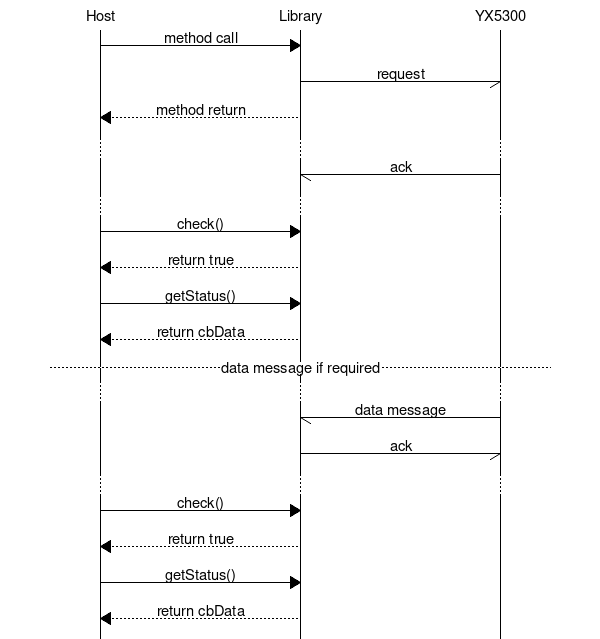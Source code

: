 msc
{
  Host,Library,YX5300;
  
  Host=>Library [label="method call"];
  Library->YX5300 [label=request];
  Host<<Library [label="method return"];
  ...;
  Library<-YX5300 [label=ack];
  ...;
  Host=>Library [label="check()"];
  Host<<Library [label="return true"];
  Host=>Library [label="getStatus()"];
  Host<<Library [label="return cbData"];
  --- [label="data message if required"];
  ...;
  Library<-YX5300 [label="data message"];
  Library->YX5300 [label=ack];
  ...;
  Host=>Library [label="check()"];
  Host<<Library [label="return true"];
  Host=>Library [label="getStatus()"];
  Host<<Library [label="return cbData"];
}
